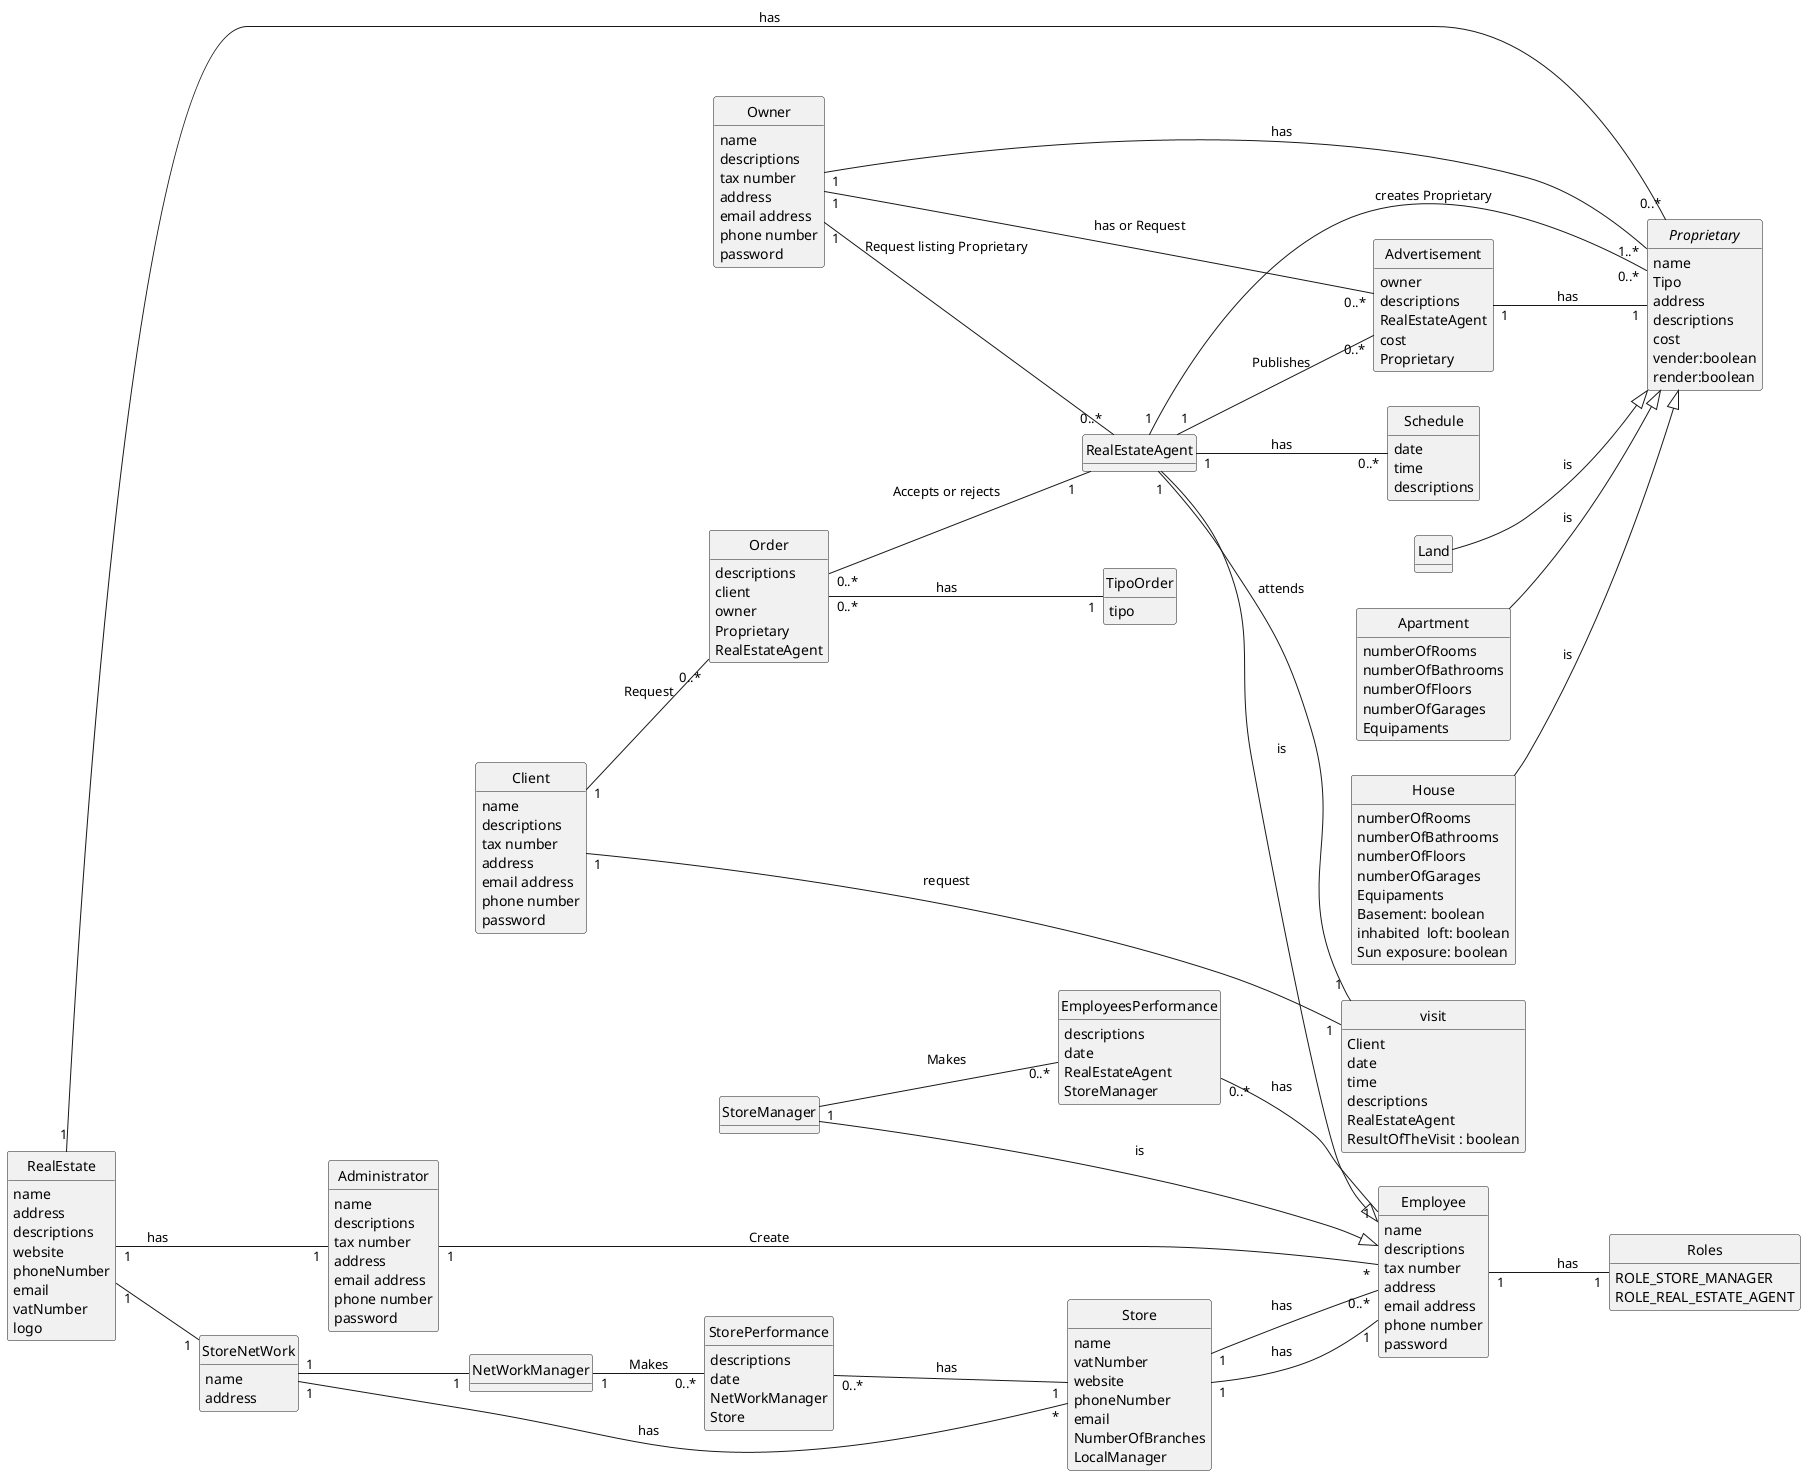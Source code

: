 @startuml
skinparam monochrome true
skinparam packageStyle rectangle
skinparam shadowing false
'skinparam linetype ortho
'left to right direction
skinparam classAttributeIconSize 0
hide circle
hide methods
left to right direction


'title Domain Model

'class Platform {
'  -description
'}

class RealEstate {
    name
    address
    descriptions
    website
    phoneNumber
    email
    vatNumber
    logo
}

class Client {
    name
    descriptions
    tax number
    address
    email address
    phone number
    password
}
class Owner {
     name
     descriptions
     tax number
     address
     email address
     phone number
     password
}

abstract class Proprietary {
    name
    Tipo
    address
    descriptions
    cost
    vender:boolean
    render:boolean
}
class Land{
}

class Apartment{
numberOfRooms
numberOfBathrooms
numberOfFloors
numberOfGarages
Equipaments

}
class House{
numberOfRooms
    numberOfBathrooms
    numberOfFloors
    numberOfGarages
    Equipaments
    Basement: boolean
    inhabited  loft: boolean
    Sun exposure: boolean

}
class Advertisement{
    owner
    descriptions
    RealEstateAgent
    cost
    Proprietary
}
class Schedule{
    date
    time
    descriptions
}
class visit{
    Client
    date
    time
    descriptions
    RealEstateAgent
    ResultOfTheVisit : boolean
}
class Order{
    descriptions
    client
    owner
    Proprietary
    RealEstateAgent
}

enum TipoOrder{
tipo
}
class StoreNetWork{
name
address
}
class Store{
name
vatNumber
website
phoneNumber
email
NumberOfBranches
LocalManager
}

class NetWorkManager{
}
class StorePerformance{
descriptions
date
NetWorkManager
Store
}
class Administrator{
    name
    descriptions
    tax number
    address
    email address
    phone number
    password
}
class EmployeesPerformance{
descriptions
date
RealEstateAgent
StoreManager
}
class  RealEstateAgent{
}
class StoreManager{
}
class Employee{
    name
    descriptions
    tax number
    address
    email address
    phone number
    password
}
enum Roles{
    ROLE_STORE_MANAGER
    ROLE_REAL_ESTATE_AGENT
}

RealEstateAgent --|> Employee : is
StoreManager --|> Employee : is

Employee "1"--"1" Roles : has
RealEstate "1"--"1" StoreNetWork
StoreNetWork "1"--"*" Store : has
Store "1"--"1" Employee :has
StoreNetWork "1"--"1" NetWorkManager

Administrator "1"--"*" Employee : Create
Advertisement "1"--"1" Proprietary : has
House  --|>  Proprietary : is
Apartment  --|>  Proprietary : is
RealEstate "1"--"0..*" Proprietary : has
Land  --|>  Proprietary : is
Owner "1"--"0..*"Advertisement : has or Request
RealEstateAgent "1"--"0..*"Advertisement : Publishes
Client "1"--"1"visit : request
RealEstateAgent "1"--"1"visit : attends
RealEstateAgent "1"--"0..*"Schedule : has
Order "0..*"--"1" TipoOrder : has
Store "1"--"0..*" Employee : has
Client "1"--"0..*" Order : Request
Order "0..*"--"1" RealEstateAgent : Accepts or rejects
StoreManager "1"--"0..*" EmployeesPerformance : Makes
EmployeesPerformance "0..*"--"1" Employee : has
RealEstate "1"--"1" Administrator : has
Owner "1"--"1..*" Proprietary : has
NetWorkManager "1"--"0..*" StorePerformance : Makes
StorePerformance "0..*"--"1" Store : has
Owner "1"--"0..*" RealEstateAgent : Request listing Proprietary
RealEstateAgent "1"--"0..*" Proprietary : creates Proprietary

@enduml